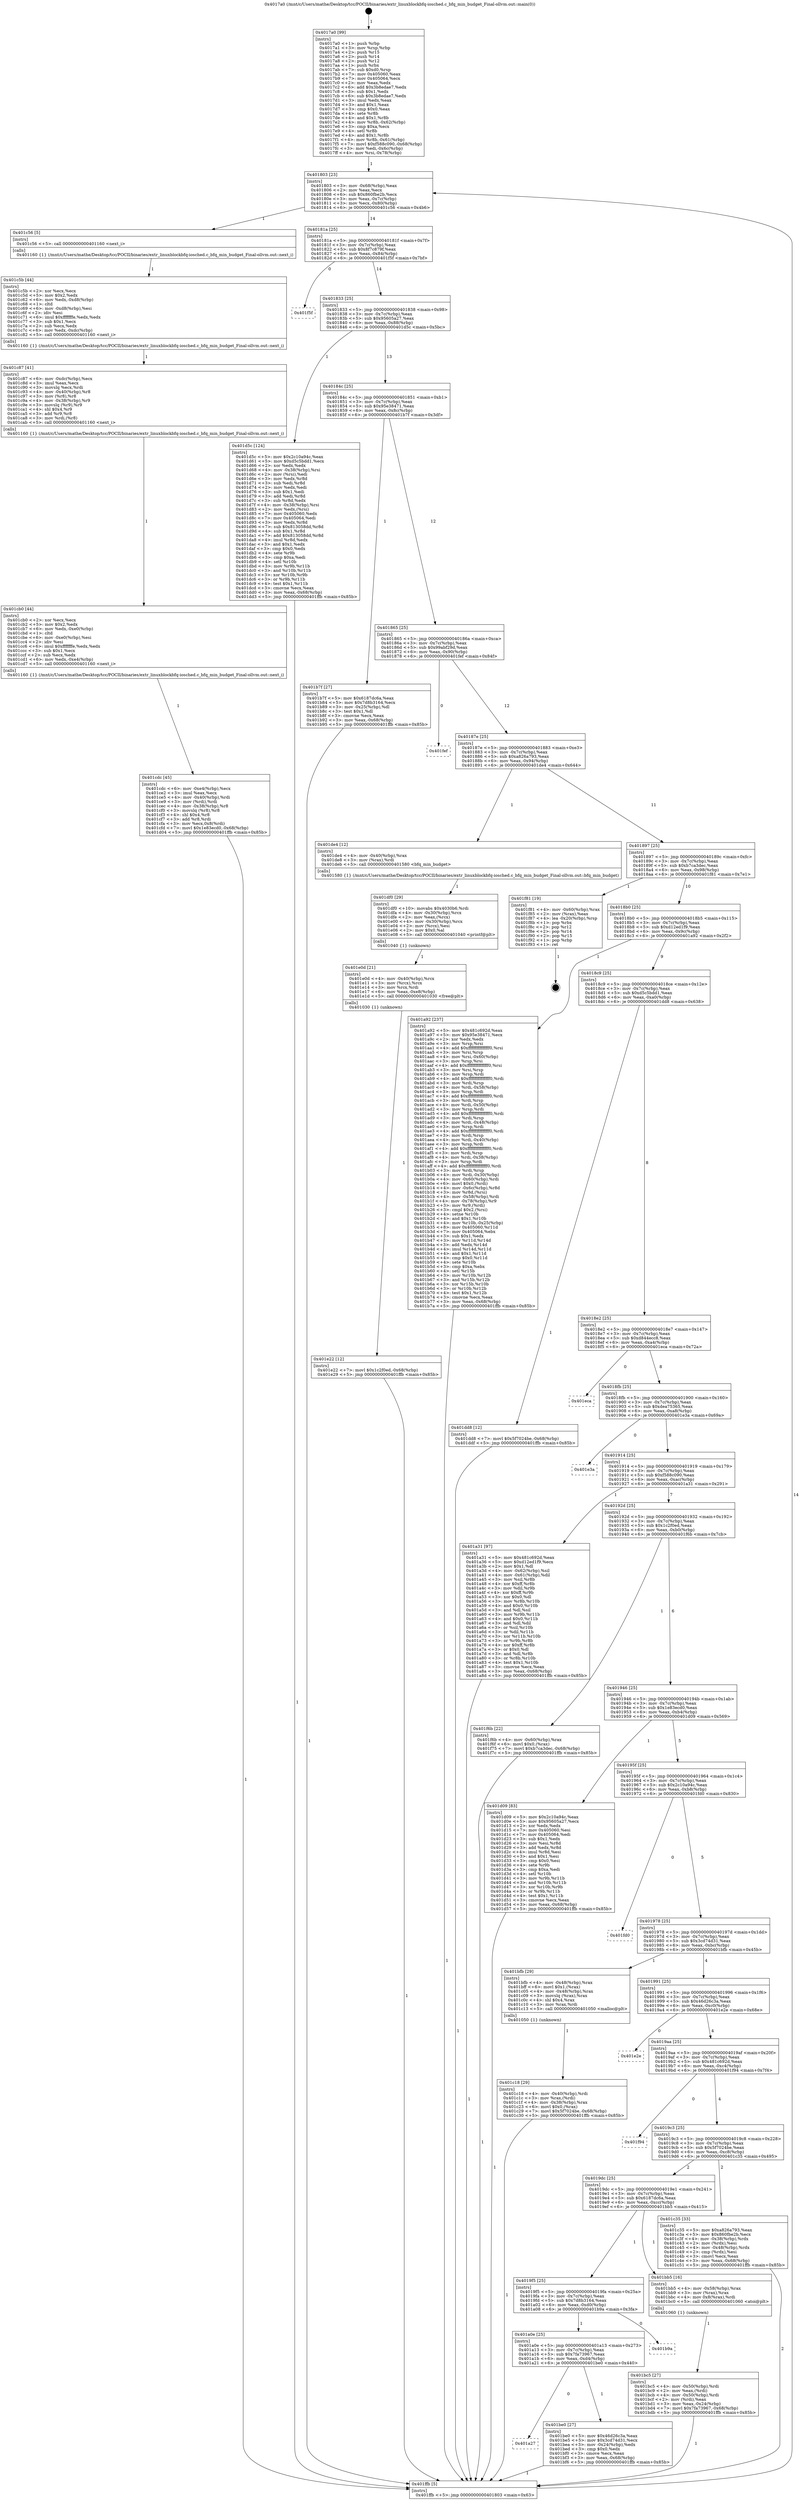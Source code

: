 digraph "0x4017a0" {
  label = "0x4017a0 (/mnt/c/Users/mathe/Desktop/tcc/POCII/binaries/extr_linuxblockbfq-iosched.c_bfq_min_budget_Final-ollvm.out::main(0))"
  labelloc = "t"
  node[shape=record]

  Entry [label="",width=0.3,height=0.3,shape=circle,fillcolor=black,style=filled]
  "0x401803" [label="{
     0x401803 [23]\l
     | [instrs]\l
     &nbsp;&nbsp;0x401803 \<+3\>: mov -0x68(%rbp),%eax\l
     &nbsp;&nbsp;0x401806 \<+2\>: mov %eax,%ecx\l
     &nbsp;&nbsp;0x401808 \<+6\>: sub $0x860fbe2b,%ecx\l
     &nbsp;&nbsp;0x40180e \<+3\>: mov %eax,-0x7c(%rbp)\l
     &nbsp;&nbsp;0x401811 \<+3\>: mov %ecx,-0x80(%rbp)\l
     &nbsp;&nbsp;0x401814 \<+6\>: je 0000000000401c56 \<main+0x4b6\>\l
  }"]
  "0x401c56" [label="{
     0x401c56 [5]\l
     | [instrs]\l
     &nbsp;&nbsp;0x401c56 \<+5\>: call 0000000000401160 \<next_i\>\l
     | [calls]\l
     &nbsp;&nbsp;0x401160 \{1\} (/mnt/c/Users/mathe/Desktop/tcc/POCII/binaries/extr_linuxblockbfq-iosched.c_bfq_min_budget_Final-ollvm.out::next_i)\l
  }"]
  "0x40181a" [label="{
     0x40181a [25]\l
     | [instrs]\l
     &nbsp;&nbsp;0x40181a \<+5\>: jmp 000000000040181f \<main+0x7f\>\l
     &nbsp;&nbsp;0x40181f \<+3\>: mov -0x7c(%rbp),%eax\l
     &nbsp;&nbsp;0x401822 \<+5\>: sub $0x8f7c879f,%eax\l
     &nbsp;&nbsp;0x401827 \<+6\>: mov %eax,-0x84(%rbp)\l
     &nbsp;&nbsp;0x40182d \<+6\>: je 0000000000401f5f \<main+0x7bf\>\l
  }"]
  Exit [label="",width=0.3,height=0.3,shape=circle,fillcolor=black,style=filled,peripheries=2]
  "0x401f5f" [label="{
     0x401f5f\l
  }", style=dashed]
  "0x401833" [label="{
     0x401833 [25]\l
     | [instrs]\l
     &nbsp;&nbsp;0x401833 \<+5\>: jmp 0000000000401838 \<main+0x98\>\l
     &nbsp;&nbsp;0x401838 \<+3\>: mov -0x7c(%rbp),%eax\l
     &nbsp;&nbsp;0x40183b \<+5\>: sub $0x95605a27,%eax\l
     &nbsp;&nbsp;0x401840 \<+6\>: mov %eax,-0x88(%rbp)\l
     &nbsp;&nbsp;0x401846 \<+6\>: je 0000000000401d5c \<main+0x5bc\>\l
  }"]
  "0x401e22" [label="{
     0x401e22 [12]\l
     | [instrs]\l
     &nbsp;&nbsp;0x401e22 \<+7\>: movl $0x1c2f0ed,-0x68(%rbp)\l
     &nbsp;&nbsp;0x401e29 \<+5\>: jmp 0000000000401ffb \<main+0x85b\>\l
  }"]
  "0x401d5c" [label="{
     0x401d5c [124]\l
     | [instrs]\l
     &nbsp;&nbsp;0x401d5c \<+5\>: mov $0x2c10a94c,%eax\l
     &nbsp;&nbsp;0x401d61 \<+5\>: mov $0xd5c5bdd1,%ecx\l
     &nbsp;&nbsp;0x401d66 \<+2\>: xor %edx,%edx\l
     &nbsp;&nbsp;0x401d68 \<+4\>: mov -0x38(%rbp),%rsi\l
     &nbsp;&nbsp;0x401d6c \<+2\>: mov (%rsi),%edi\l
     &nbsp;&nbsp;0x401d6e \<+3\>: mov %edx,%r8d\l
     &nbsp;&nbsp;0x401d71 \<+3\>: sub %edi,%r8d\l
     &nbsp;&nbsp;0x401d74 \<+2\>: mov %edx,%edi\l
     &nbsp;&nbsp;0x401d76 \<+3\>: sub $0x1,%edi\l
     &nbsp;&nbsp;0x401d79 \<+3\>: add %edi,%r8d\l
     &nbsp;&nbsp;0x401d7c \<+3\>: sub %r8d,%edx\l
     &nbsp;&nbsp;0x401d7f \<+4\>: mov -0x38(%rbp),%rsi\l
     &nbsp;&nbsp;0x401d83 \<+2\>: mov %edx,(%rsi)\l
     &nbsp;&nbsp;0x401d85 \<+7\>: mov 0x405060,%edx\l
     &nbsp;&nbsp;0x401d8c \<+7\>: mov 0x405064,%edi\l
     &nbsp;&nbsp;0x401d93 \<+3\>: mov %edx,%r8d\l
     &nbsp;&nbsp;0x401d96 \<+7\>: sub $0x813058dd,%r8d\l
     &nbsp;&nbsp;0x401d9d \<+4\>: sub $0x1,%r8d\l
     &nbsp;&nbsp;0x401da1 \<+7\>: add $0x813058dd,%r8d\l
     &nbsp;&nbsp;0x401da8 \<+4\>: imul %r8d,%edx\l
     &nbsp;&nbsp;0x401dac \<+3\>: and $0x1,%edx\l
     &nbsp;&nbsp;0x401daf \<+3\>: cmp $0x0,%edx\l
     &nbsp;&nbsp;0x401db2 \<+4\>: sete %r9b\l
     &nbsp;&nbsp;0x401db6 \<+3\>: cmp $0xa,%edi\l
     &nbsp;&nbsp;0x401db9 \<+4\>: setl %r10b\l
     &nbsp;&nbsp;0x401dbd \<+3\>: mov %r9b,%r11b\l
     &nbsp;&nbsp;0x401dc0 \<+3\>: and %r10b,%r11b\l
     &nbsp;&nbsp;0x401dc3 \<+3\>: xor %r10b,%r9b\l
     &nbsp;&nbsp;0x401dc6 \<+3\>: or %r9b,%r11b\l
     &nbsp;&nbsp;0x401dc9 \<+4\>: test $0x1,%r11b\l
     &nbsp;&nbsp;0x401dcd \<+3\>: cmovne %ecx,%eax\l
     &nbsp;&nbsp;0x401dd0 \<+3\>: mov %eax,-0x68(%rbp)\l
     &nbsp;&nbsp;0x401dd3 \<+5\>: jmp 0000000000401ffb \<main+0x85b\>\l
  }"]
  "0x40184c" [label="{
     0x40184c [25]\l
     | [instrs]\l
     &nbsp;&nbsp;0x40184c \<+5\>: jmp 0000000000401851 \<main+0xb1\>\l
     &nbsp;&nbsp;0x401851 \<+3\>: mov -0x7c(%rbp),%eax\l
     &nbsp;&nbsp;0x401854 \<+5\>: sub $0x95e38471,%eax\l
     &nbsp;&nbsp;0x401859 \<+6\>: mov %eax,-0x8c(%rbp)\l
     &nbsp;&nbsp;0x40185f \<+6\>: je 0000000000401b7f \<main+0x3df\>\l
  }"]
  "0x401e0d" [label="{
     0x401e0d [21]\l
     | [instrs]\l
     &nbsp;&nbsp;0x401e0d \<+4\>: mov -0x40(%rbp),%rcx\l
     &nbsp;&nbsp;0x401e11 \<+3\>: mov (%rcx),%rcx\l
     &nbsp;&nbsp;0x401e14 \<+3\>: mov %rcx,%rdi\l
     &nbsp;&nbsp;0x401e17 \<+6\>: mov %eax,-0xe8(%rbp)\l
     &nbsp;&nbsp;0x401e1d \<+5\>: call 0000000000401030 \<free@plt\>\l
     | [calls]\l
     &nbsp;&nbsp;0x401030 \{1\} (unknown)\l
  }"]
  "0x401b7f" [label="{
     0x401b7f [27]\l
     | [instrs]\l
     &nbsp;&nbsp;0x401b7f \<+5\>: mov $0x6187dc6a,%eax\l
     &nbsp;&nbsp;0x401b84 \<+5\>: mov $0x7d8b3164,%ecx\l
     &nbsp;&nbsp;0x401b89 \<+3\>: mov -0x25(%rbp),%dl\l
     &nbsp;&nbsp;0x401b8c \<+3\>: test $0x1,%dl\l
     &nbsp;&nbsp;0x401b8f \<+3\>: cmovne %ecx,%eax\l
     &nbsp;&nbsp;0x401b92 \<+3\>: mov %eax,-0x68(%rbp)\l
     &nbsp;&nbsp;0x401b95 \<+5\>: jmp 0000000000401ffb \<main+0x85b\>\l
  }"]
  "0x401865" [label="{
     0x401865 [25]\l
     | [instrs]\l
     &nbsp;&nbsp;0x401865 \<+5\>: jmp 000000000040186a \<main+0xca\>\l
     &nbsp;&nbsp;0x40186a \<+3\>: mov -0x7c(%rbp),%eax\l
     &nbsp;&nbsp;0x40186d \<+5\>: sub $0x99abf29d,%eax\l
     &nbsp;&nbsp;0x401872 \<+6\>: mov %eax,-0x90(%rbp)\l
     &nbsp;&nbsp;0x401878 \<+6\>: je 0000000000401fef \<main+0x84f\>\l
  }"]
  "0x401df0" [label="{
     0x401df0 [29]\l
     | [instrs]\l
     &nbsp;&nbsp;0x401df0 \<+10\>: movabs $0x4030b6,%rdi\l
     &nbsp;&nbsp;0x401dfa \<+4\>: mov -0x30(%rbp),%rcx\l
     &nbsp;&nbsp;0x401dfe \<+2\>: mov %eax,(%rcx)\l
     &nbsp;&nbsp;0x401e00 \<+4\>: mov -0x30(%rbp),%rcx\l
     &nbsp;&nbsp;0x401e04 \<+2\>: mov (%rcx),%esi\l
     &nbsp;&nbsp;0x401e06 \<+2\>: mov $0x0,%al\l
     &nbsp;&nbsp;0x401e08 \<+5\>: call 0000000000401040 \<printf@plt\>\l
     | [calls]\l
     &nbsp;&nbsp;0x401040 \{1\} (unknown)\l
  }"]
  "0x401fef" [label="{
     0x401fef\l
  }", style=dashed]
  "0x40187e" [label="{
     0x40187e [25]\l
     | [instrs]\l
     &nbsp;&nbsp;0x40187e \<+5\>: jmp 0000000000401883 \<main+0xe3\>\l
     &nbsp;&nbsp;0x401883 \<+3\>: mov -0x7c(%rbp),%eax\l
     &nbsp;&nbsp;0x401886 \<+5\>: sub $0xa826a793,%eax\l
     &nbsp;&nbsp;0x40188b \<+6\>: mov %eax,-0x94(%rbp)\l
     &nbsp;&nbsp;0x401891 \<+6\>: je 0000000000401de4 \<main+0x644\>\l
  }"]
  "0x401cdc" [label="{
     0x401cdc [45]\l
     | [instrs]\l
     &nbsp;&nbsp;0x401cdc \<+6\>: mov -0xe4(%rbp),%ecx\l
     &nbsp;&nbsp;0x401ce2 \<+3\>: imul %eax,%ecx\l
     &nbsp;&nbsp;0x401ce5 \<+4\>: mov -0x40(%rbp),%rdi\l
     &nbsp;&nbsp;0x401ce9 \<+3\>: mov (%rdi),%rdi\l
     &nbsp;&nbsp;0x401cec \<+4\>: mov -0x38(%rbp),%r8\l
     &nbsp;&nbsp;0x401cf0 \<+3\>: movslq (%r8),%r8\l
     &nbsp;&nbsp;0x401cf3 \<+4\>: shl $0x4,%r8\l
     &nbsp;&nbsp;0x401cf7 \<+3\>: add %r8,%rdi\l
     &nbsp;&nbsp;0x401cfa \<+3\>: mov %ecx,0x8(%rdi)\l
     &nbsp;&nbsp;0x401cfd \<+7\>: movl $0x1e83ecd0,-0x68(%rbp)\l
     &nbsp;&nbsp;0x401d04 \<+5\>: jmp 0000000000401ffb \<main+0x85b\>\l
  }"]
  "0x401de4" [label="{
     0x401de4 [12]\l
     | [instrs]\l
     &nbsp;&nbsp;0x401de4 \<+4\>: mov -0x40(%rbp),%rax\l
     &nbsp;&nbsp;0x401de8 \<+3\>: mov (%rax),%rdi\l
     &nbsp;&nbsp;0x401deb \<+5\>: call 0000000000401580 \<bfq_min_budget\>\l
     | [calls]\l
     &nbsp;&nbsp;0x401580 \{1\} (/mnt/c/Users/mathe/Desktop/tcc/POCII/binaries/extr_linuxblockbfq-iosched.c_bfq_min_budget_Final-ollvm.out::bfq_min_budget)\l
  }"]
  "0x401897" [label="{
     0x401897 [25]\l
     | [instrs]\l
     &nbsp;&nbsp;0x401897 \<+5\>: jmp 000000000040189c \<main+0xfc\>\l
     &nbsp;&nbsp;0x40189c \<+3\>: mov -0x7c(%rbp),%eax\l
     &nbsp;&nbsp;0x40189f \<+5\>: sub $0xb7ca3dec,%eax\l
     &nbsp;&nbsp;0x4018a4 \<+6\>: mov %eax,-0x98(%rbp)\l
     &nbsp;&nbsp;0x4018aa \<+6\>: je 0000000000401f81 \<main+0x7e1\>\l
  }"]
  "0x401cb0" [label="{
     0x401cb0 [44]\l
     | [instrs]\l
     &nbsp;&nbsp;0x401cb0 \<+2\>: xor %ecx,%ecx\l
     &nbsp;&nbsp;0x401cb2 \<+5\>: mov $0x2,%edx\l
     &nbsp;&nbsp;0x401cb7 \<+6\>: mov %edx,-0xe0(%rbp)\l
     &nbsp;&nbsp;0x401cbd \<+1\>: cltd\l
     &nbsp;&nbsp;0x401cbe \<+6\>: mov -0xe0(%rbp),%esi\l
     &nbsp;&nbsp;0x401cc4 \<+2\>: idiv %esi\l
     &nbsp;&nbsp;0x401cc6 \<+6\>: imul $0xfffffffe,%edx,%edx\l
     &nbsp;&nbsp;0x401ccc \<+3\>: sub $0x1,%ecx\l
     &nbsp;&nbsp;0x401ccf \<+2\>: sub %ecx,%edx\l
     &nbsp;&nbsp;0x401cd1 \<+6\>: mov %edx,-0xe4(%rbp)\l
     &nbsp;&nbsp;0x401cd7 \<+5\>: call 0000000000401160 \<next_i\>\l
     | [calls]\l
     &nbsp;&nbsp;0x401160 \{1\} (/mnt/c/Users/mathe/Desktop/tcc/POCII/binaries/extr_linuxblockbfq-iosched.c_bfq_min_budget_Final-ollvm.out::next_i)\l
  }"]
  "0x401f81" [label="{
     0x401f81 [19]\l
     | [instrs]\l
     &nbsp;&nbsp;0x401f81 \<+4\>: mov -0x60(%rbp),%rax\l
     &nbsp;&nbsp;0x401f85 \<+2\>: mov (%rax),%eax\l
     &nbsp;&nbsp;0x401f87 \<+4\>: lea -0x20(%rbp),%rsp\l
     &nbsp;&nbsp;0x401f8b \<+1\>: pop %rbx\l
     &nbsp;&nbsp;0x401f8c \<+2\>: pop %r12\l
     &nbsp;&nbsp;0x401f8e \<+2\>: pop %r14\l
     &nbsp;&nbsp;0x401f90 \<+2\>: pop %r15\l
     &nbsp;&nbsp;0x401f92 \<+1\>: pop %rbp\l
     &nbsp;&nbsp;0x401f93 \<+1\>: ret\l
  }"]
  "0x4018b0" [label="{
     0x4018b0 [25]\l
     | [instrs]\l
     &nbsp;&nbsp;0x4018b0 \<+5\>: jmp 00000000004018b5 \<main+0x115\>\l
     &nbsp;&nbsp;0x4018b5 \<+3\>: mov -0x7c(%rbp),%eax\l
     &nbsp;&nbsp;0x4018b8 \<+5\>: sub $0xd12ed1f9,%eax\l
     &nbsp;&nbsp;0x4018bd \<+6\>: mov %eax,-0x9c(%rbp)\l
     &nbsp;&nbsp;0x4018c3 \<+6\>: je 0000000000401a92 \<main+0x2f2\>\l
  }"]
  "0x401c87" [label="{
     0x401c87 [41]\l
     | [instrs]\l
     &nbsp;&nbsp;0x401c87 \<+6\>: mov -0xdc(%rbp),%ecx\l
     &nbsp;&nbsp;0x401c8d \<+3\>: imul %eax,%ecx\l
     &nbsp;&nbsp;0x401c90 \<+3\>: movslq %ecx,%rdi\l
     &nbsp;&nbsp;0x401c93 \<+4\>: mov -0x40(%rbp),%r8\l
     &nbsp;&nbsp;0x401c97 \<+3\>: mov (%r8),%r8\l
     &nbsp;&nbsp;0x401c9a \<+4\>: mov -0x38(%rbp),%r9\l
     &nbsp;&nbsp;0x401c9e \<+3\>: movslq (%r9),%r9\l
     &nbsp;&nbsp;0x401ca1 \<+4\>: shl $0x4,%r9\l
     &nbsp;&nbsp;0x401ca5 \<+3\>: add %r9,%r8\l
     &nbsp;&nbsp;0x401ca8 \<+3\>: mov %rdi,(%r8)\l
     &nbsp;&nbsp;0x401cab \<+5\>: call 0000000000401160 \<next_i\>\l
     | [calls]\l
     &nbsp;&nbsp;0x401160 \{1\} (/mnt/c/Users/mathe/Desktop/tcc/POCII/binaries/extr_linuxblockbfq-iosched.c_bfq_min_budget_Final-ollvm.out::next_i)\l
  }"]
  "0x401a92" [label="{
     0x401a92 [237]\l
     | [instrs]\l
     &nbsp;&nbsp;0x401a92 \<+5\>: mov $0x481c692d,%eax\l
     &nbsp;&nbsp;0x401a97 \<+5\>: mov $0x95e38471,%ecx\l
     &nbsp;&nbsp;0x401a9c \<+2\>: xor %edx,%edx\l
     &nbsp;&nbsp;0x401a9e \<+3\>: mov %rsp,%rsi\l
     &nbsp;&nbsp;0x401aa1 \<+4\>: add $0xfffffffffffffff0,%rsi\l
     &nbsp;&nbsp;0x401aa5 \<+3\>: mov %rsi,%rsp\l
     &nbsp;&nbsp;0x401aa8 \<+4\>: mov %rsi,-0x60(%rbp)\l
     &nbsp;&nbsp;0x401aac \<+3\>: mov %rsp,%rsi\l
     &nbsp;&nbsp;0x401aaf \<+4\>: add $0xfffffffffffffff0,%rsi\l
     &nbsp;&nbsp;0x401ab3 \<+3\>: mov %rsi,%rsp\l
     &nbsp;&nbsp;0x401ab6 \<+3\>: mov %rsp,%rdi\l
     &nbsp;&nbsp;0x401ab9 \<+4\>: add $0xfffffffffffffff0,%rdi\l
     &nbsp;&nbsp;0x401abd \<+3\>: mov %rdi,%rsp\l
     &nbsp;&nbsp;0x401ac0 \<+4\>: mov %rdi,-0x58(%rbp)\l
     &nbsp;&nbsp;0x401ac4 \<+3\>: mov %rsp,%rdi\l
     &nbsp;&nbsp;0x401ac7 \<+4\>: add $0xfffffffffffffff0,%rdi\l
     &nbsp;&nbsp;0x401acb \<+3\>: mov %rdi,%rsp\l
     &nbsp;&nbsp;0x401ace \<+4\>: mov %rdi,-0x50(%rbp)\l
     &nbsp;&nbsp;0x401ad2 \<+3\>: mov %rsp,%rdi\l
     &nbsp;&nbsp;0x401ad5 \<+4\>: add $0xfffffffffffffff0,%rdi\l
     &nbsp;&nbsp;0x401ad9 \<+3\>: mov %rdi,%rsp\l
     &nbsp;&nbsp;0x401adc \<+4\>: mov %rdi,-0x48(%rbp)\l
     &nbsp;&nbsp;0x401ae0 \<+3\>: mov %rsp,%rdi\l
     &nbsp;&nbsp;0x401ae3 \<+4\>: add $0xfffffffffffffff0,%rdi\l
     &nbsp;&nbsp;0x401ae7 \<+3\>: mov %rdi,%rsp\l
     &nbsp;&nbsp;0x401aea \<+4\>: mov %rdi,-0x40(%rbp)\l
     &nbsp;&nbsp;0x401aee \<+3\>: mov %rsp,%rdi\l
     &nbsp;&nbsp;0x401af1 \<+4\>: add $0xfffffffffffffff0,%rdi\l
     &nbsp;&nbsp;0x401af5 \<+3\>: mov %rdi,%rsp\l
     &nbsp;&nbsp;0x401af8 \<+4\>: mov %rdi,-0x38(%rbp)\l
     &nbsp;&nbsp;0x401afc \<+3\>: mov %rsp,%rdi\l
     &nbsp;&nbsp;0x401aff \<+4\>: add $0xfffffffffffffff0,%rdi\l
     &nbsp;&nbsp;0x401b03 \<+3\>: mov %rdi,%rsp\l
     &nbsp;&nbsp;0x401b06 \<+4\>: mov %rdi,-0x30(%rbp)\l
     &nbsp;&nbsp;0x401b0a \<+4\>: mov -0x60(%rbp),%rdi\l
     &nbsp;&nbsp;0x401b0e \<+6\>: movl $0x0,(%rdi)\l
     &nbsp;&nbsp;0x401b14 \<+4\>: mov -0x6c(%rbp),%r8d\l
     &nbsp;&nbsp;0x401b18 \<+3\>: mov %r8d,(%rsi)\l
     &nbsp;&nbsp;0x401b1b \<+4\>: mov -0x58(%rbp),%rdi\l
     &nbsp;&nbsp;0x401b1f \<+4\>: mov -0x78(%rbp),%r9\l
     &nbsp;&nbsp;0x401b23 \<+3\>: mov %r9,(%rdi)\l
     &nbsp;&nbsp;0x401b26 \<+3\>: cmpl $0x2,(%rsi)\l
     &nbsp;&nbsp;0x401b29 \<+4\>: setne %r10b\l
     &nbsp;&nbsp;0x401b2d \<+4\>: and $0x1,%r10b\l
     &nbsp;&nbsp;0x401b31 \<+4\>: mov %r10b,-0x25(%rbp)\l
     &nbsp;&nbsp;0x401b35 \<+8\>: mov 0x405060,%r11d\l
     &nbsp;&nbsp;0x401b3d \<+7\>: mov 0x405064,%ebx\l
     &nbsp;&nbsp;0x401b44 \<+3\>: sub $0x1,%edx\l
     &nbsp;&nbsp;0x401b47 \<+3\>: mov %r11d,%r14d\l
     &nbsp;&nbsp;0x401b4a \<+3\>: add %edx,%r14d\l
     &nbsp;&nbsp;0x401b4d \<+4\>: imul %r14d,%r11d\l
     &nbsp;&nbsp;0x401b51 \<+4\>: and $0x1,%r11d\l
     &nbsp;&nbsp;0x401b55 \<+4\>: cmp $0x0,%r11d\l
     &nbsp;&nbsp;0x401b59 \<+4\>: sete %r10b\l
     &nbsp;&nbsp;0x401b5d \<+3\>: cmp $0xa,%ebx\l
     &nbsp;&nbsp;0x401b60 \<+4\>: setl %r15b\l
     &nbsp;&nbsp;0x401b64 \<+3\>: mov %r10b,%r12b\l
     &nbsp;&nbsp;0x401b67 \<+3\>: and %r15b,%r12b\l
     &nbsp;&nbsp;0x401b6a \<+3\>: xor %r15b,%r10b\l
     &nbsp;&nbsp;0x401b6d \<+3\>: or %r10b,%r12b\l
     &nbsp;&nbsp;0x401b70 \<+4\>: test $0x1,%r12b\l
     &nbsp;&nbsp;0x401b74 \<+3\>: cmovne %ecx,%eax\l
     &nbsp;&nbsp;0x401b77 \<+3\>: mov %eax,-0x68(%rbp)\l
     &nbsp;&nbsp;0x401b7a \<+5\>: jmp 0000000000401ffb \<main+0x85b\>\l
  }"]
  "0x4018c9" [label="{
     0x4018c9 [25]\l
     | [instrs]\l
     &nbsp;&nbsp;0x4018c9 \<+5\>: jmp 00000000004018ce \<main+0x12e\>\l
     &nbsp;&nbsp;0x4018ce \<+3\>: mov -0x7c(%rbp),%eax\l
     &nbsp;&nbsp;0x4018d1 \<+5\>: sub $0xd5c5bdd1,%eax\l
     &nbsp;&nbsp;0x4018d6 \<+6\>: mov %eax,-0xa0(%rbp)\l
     &nbsp;&nbsp;0x4018dc \<+6\>: je 0000000000401dd8 \<main+0x638\>\l
  }"]
  "0x401c5b" [label="{
     0x401c5b [44]\l
     | [instrs]\l
     &nbsp;&nbsp;0x401c5b \<+2\>: xor %ecx,%ecx\l
     &nbsp;&nbsp;0x401c5d \<+5\>: mov $0x2,%edx\l
     &nbsp;&nbsp;0x401c62 \<+6\>: mov %edx,-0xd8(%rbp)\l
     &nbsp;&nbsp;0x401c68 \<+1\>: cltd\l
     &nbsp;&nbsp;0x401c69 \<+6\>: mov -0xd8(%rbp),%esi\l
     &nbsp;&nbsp;0x401c6f \<+2\>: idiv %esi\l
     &nbsp;&nbsp;0x401c71 \<+6\>: imul $0xfffffffe,%edx,%edx\l
     &nbsp;&nbsp;0x401c77 \<+3\>: sub $0x1,%ecx\l
     &nbsp;&nbsp;0x401c7a \<+2\>: sub %ecx,%edx\l
     &nbsp;&nbsp;0x401c7c \<+6\>: mov %edx,-0xdc(%rbp)\l
     &nbsp;&nbsp;0x401c82 \<+5\>: call 0000000000401160 \<next_i\>\l
     | [calls]\l
     &nbsp;&nbsp;0x401160 \{1\} (/mnt/c/Users/mathe/Desktop/tcc/POCII/binaries/extr_linuxblockbfq-iosched.c_bfq_min_budget_Final-ollvm.out::next_i)\l
  }"]
  "0x401dd8" [label="{
     0x401dd8 [12]\l
     | [instrs]\l
     &nbsp;&nbsp;0x401dd8 \<+7\>: movl $0x5f7024be,-0x68(%rbp)\l
     &nbsp;&nbsp;0x401ddf \<+5\>: jmp 0000000000401ffb \<main+0x85b\>\l
  }"]
  "0x4018e2" [label="{
     0x4018e2 [25]\l
     | [instrs]\l
     &nbsp;&nbsp;0x4018e2 \<+5\>: jmp 00000000004018e7 \<main+0x147\>\l
     &nbsp;&nbsp;0x4018e7 \<+3\>: mov -0x7c(%rbp),%eax\l
     &nbsp;&nbsp;0x4018ea \<+5\>: sub $0xd844ecc8,%eax\l
     &nbsp;&nbsp;0x4018ef \<+6\>: mov %eax,-0xa4(%rbp)\l
     &nbsp;&nbsp;0x4018f5 \<+6\>: je 0000000000401eca \<main+0x72a\>\l
  }"]
  "0x401c18" [label="{
     0x401c18 [29]\l
     | [instrs]\l
     &nbsp;&nbsp;0x401c18 \<+4\>: mov -0x40(%rbp),%rdi\l
     &nbsp;&nbsp;0x401c1c \<+3\>: mov %rax,(%rdi)\l
     &nbsp;&nbsp;0x401c1f \<+4\>: mov -0x38(%rbp),%rax\l
     &nbsp;&nbsp;0x401c23 \<+6\>: movl $0x0,(%rax)\l
     &nbsp;&nbsp;0x401c29 \<+7\>: movl $0x5f7024be,-0x68(%rbp)\l
     &nbsp;&nbsp;0x401c30 \<+5\>: jmp 0000000000401ffb \<main+0x85b\>\l
  }"]
  "0x401eca" [label="{
     0x401eca\l
  }", style=dashed]
  "0x4018fb" [label="{
     0x4018fb [25]\l
     | [instrs]\l
     &nbsp;&nbsp;0x4018fb \<+5\>: jmp 0000000000401900 \<main+0x160\>\l
     &nbsp;&nbsp;0x401900 \<+3\>: mov -0x7c(%rbp),%eax\l
     &nbsp;&nbsp;0x401903 \<+5\>: sub $0xdea75365,%eax\l
     &nbsp;&nbsp;0x401908 \<+6\>: mov %eax,-0xa8(%rbp)\l
     &nbsp;&nbsp;0x40190e \<+6\>: je 0000000000401e3a \<main+0x69a\>\l
  }"]
  "0x401a27" [label="{
     0x401a27\l
  }", style=dashed]
  "0x401e3a" [label="{
     0x401e3a\l
  }", style=dashed]
  "0x401914" [label="{
     0x401914 [25]\l
     | [instrs]\l
     &nbsp;&nbsp;0x401914 \<+5\>: jmp 0000000000401919 \<main+0x179\>\l
     &nbsp;&nbsp;0x401919 \<+3\>: mov -0x7c(%rbp),%eax\l
     &nbsp;&nbsp;0x40191c \<+5\>: sub $0xf588c090,%eax\l
     &nbsp;&nbsp;0x401921 \<+6\>: mov %eax,-0xac(%rbp)\l
     &nbsp;&nbsp;0x401927 \<+6\>: je 0000000000401a31 \<main+0x291\>\l
  }"]
  "0x401be0" [label="{
     0x401be0 [27]\l
     | [instrs]\l
     &nbsp;&nbsp;0x401be0 \<+5\>: mov $0x46d26c3a,%eax\l
     &nbsp;&nbsp;0x401be5 \<+5\>: mov $0x3cd74d31,%ecx\l
     &nbsp;&nbsp;0x401bea \<+3\>: mov -0x24(%rbp),%edx\l
     &nbsp;&nbsp;0x401bed \<+3\>: cmp $0x0,%edx\l
     &nbsp;&nbsp;0x401bf0 \<+3\>: cmove %ecx,%eax\l
     &nbsp;&nbsp;0x401bf3 \<+3\>: mov %eax,-0x68(%rbp)\l
     &nbsp;&nbsp;0x401bf6 \<+5\>: jmp 0000000000401ffb \<main+0x85b\>\l
  }"]
  "0x401a31" [label="{
     0x401a31 [97]\l
     | [instrs]\l
     &nbsp;&nbsp;0x401a31 \<+5\>: mov $0x481c692d,%eax\l
     &nbsp;&nbsp;0x401a36 \<+5\>: mov $0xd12ed1f9,%ecx\l
     &nbsp;&nbsp;0x401a3b \<+2\>: mov $0x1,%dl\l
     &nbsp;&nbsp;0x401a3d \<+4\>: mov -0x62(%rbp),%sil\l
     &nbsp;&nbsp;0x401a41 \<+4\>: mov -0x61(%rbp),%dil\l
     &nbsp;&nbsp;0x401a45 \<+3\>: mov %sil,%r8b\l
     &nbsp;&nbsp;0x401a48 \<+4\>: xor $0xff,%r8b\l
     &nbsp;&nbsp;0x401a4c \<+3\>: mov %dil,%r9b\l
     &nbsp;&nbsp;0x401a4f \<+4\>: xor $0xff,%r9b\l
     &nbsp;&nbsp;0x401a53 \<+3\>: xor $0x0,%dl\l
     &nbsp;&nbsp;0x401a56 \<+3\>: mov %r8b,%r10b\l
     &nbsp;&nbsp;0x401a59 \<+4\>: and $0x0,%r10b\l
     &nbsp;&nbsp;0x401a5d \<+3\>: and %dl,%sil\l
     &nbsp;&nbsp;0x401a60 \<+3\>: mov %r9b,%r11b\l
     &nbsp;&nbsp;0x401a63 \<+4\>: and $0x0,%r11b\l
     &nbsp;&nbsp;0x401a67 \<+3\>: and %dl,%dil\l
     &nbsp;&nbsp;0x401a6a \<+3\>: or %sil,%r10b\l
     &nbsp;&nbsp;0x401a6d \<+3\>: or %dil,%r11b\l
     &nbsp;&nbsp;0x401a70 \<+3\>: xor %r11b,%r10b\l
     &nbsp;&nbsp;0x401a73 \<+3\>: or %r9b,%r8b\l
     &nbsp;&nbsp;0x401a76 \<+4\>: xor $0xff,%r8b\l
     &nbsp;&nbsp;0x401a7a \<+3\>: or $0x0,%dl\l
     &nbsp;&nbsp;0x401a7d \<+3\>: and %dl,%r8b\l
     &nbsp;&nbsp;0x401a80 \<+3\>: or %r8b,%r10b\l
     &nbsp;&nbsp;0x401a83 \<+4\>: test $0x1,%r10b\l
     &nbsp;&nbsp;0x401a87 \<+3\>: cmovne %ecx,%eax\l
     &nbsp;&nbsp;0x401a8a \<+3\>: mov %eax,-0x68(%rbp)\l
     &nbsp;&nbsp;0x401a8d \<+5\>: jmp 0000000000401ffb \<main+0x85b\>\l
  }"]
  "0x40192d" [label="{
     0x40192d [25]\l
     | [instrs]\l
     &nbsp;&nbsp;0x40192d \<+5\>: jmp 0000000000401932 \<main+0x192\>\l
     &nbsp;&nbsp;0x401932 \<+3\>: mov -0x7c(%rbp),%eax\l
     &nbsp;&nbsp;0x401935 \<+5\>: sub $0x1c2f0ed,%eax\l
     &nbsp;&nbsp;0x40193a \<+6\>: mov %eax,-0xb0(%rbp)\l
     &nbsp;&nbsp;0x401940 \<+6\>: je 0000000000401f6b \<main+0x7cb\>\l
  }"]
  "0x401ffb" [label="{
     0x401ffb [5]\l
     | [instrs]\l
     &nbsp;&nbsp;0x401ffb \<+5\>: jmp 0000000000401803 \<main+0x63\>\l
  }"]
  "0x4017a0" [label="{
     0x4017a0 [99]\l
     | [instrs]\l
     &nbsp;&nbsp;0x4017a0 \<+1\>: push %rbp\l
     &nbsp;&nbsp;0x4017a1 \<+3\>: mov %rsp,%rbp\l
     &nbsp;&nbsp;0x4017a4 \<+2\>: push %r15\l
     &nbsp;&nbsp;0x4017a6 \<+2\>: push %r14\l
     &nbsp;&nbsp;0x4017a8 \<+2\>: push %r12\l
     &nbsp;&nbsp;0x4017aa \<+1\>: push %rbx\l
     &nbsp;&nbsp;0x4017ab \<+7\>: sub $0xd0,%rsp\l
     &nbsp;&nbsp;0x4017b2 \<+7\>: mov 0x405060,%eax\l
     &nbsp;&nbsp;0x4017b9 \<+7\>: mov 0x405064,%ecx\l
     &nbsp;&nbsp;0x4017c0 \<+2\>: mov %eax,%edx\l
     &nbsp;&nbsp;0x4017c2 \<+6\>: add $0x3b8edae7,%edx\l
     &nbsp;&nbsp;0x4017c8 \<+3\>: sub $0x1,%edx\l
     &nbsp;&nbsp;0x4017cb \<+6\>: sub $0x3b8edae7,%edx\l
     &nbsp;&nbsp;0x4017d1 \<+3\>: imul %edx,%eax\l
     &nbsp;&nbsp;0x4017d4 \<+3\>: and $0x1,%eax\l
     &nbsp;&nbsp;0x4017d7 \<+3\>: cmp $0x0,%eax\l
     &nbsp;&nbsp;0x4017da \<+4\>: sete %r8b\l
     &nbsp;&nbsp;0x4017de \<+4\>: and $0x1,%r8b\l
     &nbsp;&nbsp;0x4017e2 \<+4\>: mov %r8b,-0x62(%rbp)\l
     &nbsp;&nbsp;0x4017e6 \<+3\>: cmp $0xa,%ecx\l
     &nbsp;&nbsp;0x4017e9 \<+4\>: setl %r8b\l
     &nbsp;&nbsp;0x4017ed \<+4\>: and $0x1,%r8b\l
     &nbsp;&nbsp;0x4017f1 \<+4\>: mov %r8b,-0x61(%rbp)\l
     &nbsp;&nbsp;0x4017f5 \<+7\>: movl $0xf588c090,-0x68(%rbp)\l
     &nbsp;&nbsp;0x4017fc \<+3\>: mov %edi,-0x6c(%rbp)\l
     &nbsp;&nbsp;0x4017ff \<+4\>: mov %rsi,-0x78(%rbp)\l
  }"]
  "0x401a0e" [label="{
     0x401a0e [25]\l
     | [instrs]\l
     &nbsp;&nbsp;0x401a0e \<+5\>: jmp 0000000000401a13 \<main+0x273\>\l
     &nbsp;&nbsp;0x401a13 \<+3\>: mov -0x7c(%rbp),%eax\l
     &nbsp;&nbsp;0x401a16 \<+5\>: sub $0x7fa73967,%eax\l
     &nbsp;&nbsp;0x401a1b \<+6\>: mov %eax,-0xd4(%rbp)\l
     &nbsp;&nbsp;0x401a21 \<+6\>: je 0000000000401be0 \<main+0x440\>\l
  }"]
  "0x401b9a" [label="{
     0x401b9a\l
  }", style=dashed]
  "0x401f6b" [label="{
     0x401f6b [22]\l
     | [instrs]\l
     &nbsp;&nbsp;0x401f6b \<+4\>: mov -0x60(%rbp),%rax\l
     &nbsp;&nbsp;0x401f6f \<+6\>: movl $0x0,(%rax)\l
     &nbsp;&nbsp;0x401f75 \<+7\>: movl $0xb7ca3dec,-0x68(%rbp)\l
     &nbsp;&nbsp;0x401f7c \<+5\>: jmp 0000000000401ffb \<main+0x85b\>\l
  }"]
  "0x401946" [label="{
     0x401946 [25]\l
     | [instrs]\l
     &nbsp;&nbsp;0x401946 \<+5\>: jmp 000000000040194b \<main+0x1ab\>\l
     &nbsp;&nbsp;0x40194b \<+3\>: mov -0x7c(%rbp),%eax\l
     &nbsp;&nbsp;0x40194e \<+5\>: sub $0x1e83ecd0,%eax\l
     &nbsp;&nbsp;0x401953 \<+6\>: mov %eax,-0xb4(%rbp)\l
     &nbsp;&nbsp;0x401959 \<+6\>: je 0000000000401d09 \<main+0x569\>\l
  }"]
  "0x401bc5" [label="{
     0x401bc5 [27]\l
     | [instrs]\l
     &nbsp;&nbsp;0x401bc5 \<+4\>: mov -0x50(%rbp),%rdi\l
     &nbsp;&nbsp;0x401bc9 \<+2\>: mov %eax,(%rdi)\l
     &nbsp;&nbsp;0x401bcb \<+4\>: mov -0x50(%rbp),%rdi\l
     &nbsp;&nbsp;0x401bcf \<+2\>: mov (%rdi),%eax\l
     &nbsp;&nbsp;0x401bd1 \<+3\>: mov %eax,-0x24(%rbp)\l
     &nbsp;&nbsp;0x401bd4 \<+7\>: movl $0x7fa73967,-0x68(%rbp)\l
     &nbsp;&nbsp;0x401bdb \<+5\>: jmp 0000000000401ffb \<main+0x85b\>\l
  }"]
  "0x401d09" [label="{
     0x401d09 [83]\l
     | [instrs]\l
     &nbsp;&nbsp;0x401d09 \<+5\>: mov $0x2c10a94c,%eax\l
     &nbsp;&nbsp;0x401d0e \<+5\>: mov $0x95605a27,%ecx\l
     &nbsp;&nbsp;0x401d13 \<+2\>: xor %edx,%edx\l
     &nbsp;&nbsp;0x401d15 \<+7\>: mov 0x405060,%esi\l
     &nbsp;&nbsp;0x401d1c \<+7\>: mov 0x405064,%edi\l
     &nbsp;&nbsp;0x401d23 \<+3\>: sub $0x1,%edx\l
     &nbsp;&nbsp;0x401d26 \<+3\>: mov %esi,%r8d\l
     &nbsp;&nbsp;0x401d29 \<+3\>: add %edx,%r8d\l
     &nbsp;&nbsp;0x401d2c \<+4\>: imul %r8d,%esi\l
     &nbsp;&nbsp;0x401d30 \<+3\>: and $0x1,%esi\l
     &nbsp;&nbsp;0x401d33 \<+3\>: cmp $0x0,%esi\l
     &nbsp;&nbsp;0x401d36 \<+4\>: sete %r9b\l
     &nbsp;&nbsp;0x401d3a \<+3\>: cmp $0xa,%edi\l
     &nbsp;&nbsp;0x401d3d \<+4\>: setl %r10b\l
     &nbsp;&nbsp;0x401d41 \<+3\>: mov %r9b,%r11b\l
     &nbsp;&nbsp;0x401d44 \<+3\>: and %r10b,%r11b\l
     &nbsp;&nbsp;0x401d47 \<+3\>: xor %r10b,%r9b\l
     &nbsp;&nbsp;0x401d4a \<+3\>: or %r9b,%r11b\l
     &nbsp;&nbsp;0x401d4d \<+4\>: test $0x1,%r11b\l
     &nbsp;&nbsp;0x401d51 \<+3\>: cmovne %ecx,%eax\l
     &nbsp;&nbsp;0x401d54 \<+3\>: mov %eax,-0x68(%rbp)\l
     &nbsp;&nbsp;0x401d57 \<+5\>: jmp 0000000000401ffb \<main+0x85b\>\l
  }"]
  "0x40195f" [label="{
     0x40195f [25]\l
     | [instrs]\l
     &nbsp;&nbsp;0x40195f \<+5\>: jmp 0000000000401964 \<main+0x1c4\>\l
     &nbsp;&nbsp;0x401964 \<+3\>: mov -0x7c(%rbp),%eax\l
     &nbsp;&nbsp;0x401967 \<+5\>: sub $0x2c10a94c,%eax\l
     &nbsp;&nbsp;0x40196c \<+6\>: mov %eax,-0xb8(%rbp)\l
     &nbsp;&nbsp;0x401972 \<+6\>: je 0000000000401fd0 \<main+0x830\>\l
  }"]
  "0x4019f5" [label="{
     0x4019f5 [25]\l
     | [instrs]\l
     &nbsp;&nbsp;0x4019f5 \<+5\>: jmp 00000000004019fa \<main+0x25a\>\l
     &nbsp;&nbsp;0x4019fa \<+3\>: mov -0x7c(%rbp),%eax\l
     &nbsp;&nbsp;0x4019fd \<+5\>: sub $0x7d8b3164,%eax\l
     &nbsp;&nbsp;0x401a02 \<+6\>: mov %eax,-0xd0(%rbp)\l
     &nbsp;&nbsp;0x401a08 \<+6\>: je 0000000000401b9a \<main+0x3fa\>\l
  }"]
  "0x401fd0" [label="{
     0x401fd0\l
  }", style=dashed]
  "0x401978" [label="{
     0x401978 [25]\l
     | [instrs]\l
     &nbsp;&nbsp;0x401978 \<+5\>: jmp 000000000040197d \<main+0x1dd\>\l
     &nbsp;&nbsp;0x40197d \<+3\>: mov -0x7c(%rbp),%eax\l
     &nbsp;&nbsp;0x401980 \<+5\>: sub $0x3cd74d31,%eax\l
     &nbsp;&nbsp;0x401985 \<+6\>: mov %eax,-0xbc(%rbp)\l
     &nbsp;&nbsp;0x40198b \<+6\>: je 0000000000401bfb \<main+0x45b\>\l
  }"]
  "0x401bb5" [label="{
     0x401bb5 [16]\l
     | [instrs]\l
     &nbsp;&nbsp;0x401bb5 \<+4\>: mov -0x58(%rbp),%rax\l
     &nbsp;&nbsp;0x401bb9 \<+3\>: mov (%rax),%rax\l
     &nbsp;&nbsp;0x401bbc \<+4\>: mov 0x8(%rax),%rdi\l
     &nbsp;&nbsp;0x401bc0 \<+5\>: call 0000000000401060 \<atoi@plt\>\l
     | [calls]\l
     &nbsp;&nbsp;0x401060 \{1\} (unknown)\l
  }"]
  "0x401bfb" [label="{
     0x401bfb [29]\l
     | [instrs]\l
     &nbsp;&nbsp;0x401bfb \<+4\>: mov -0x48(%rbp),%rax\l
     &nbsp;&nbsp;0x401bff \<+6\>: movl $0x1,(%rax)\l
     &nbsp;&nbsp;0x401c05 \<+4\>: mov -0x48(%rbp),%rax\l
     &nbsp;&nbsp;0x401c09 \<+3\>: movslq (%rax),%rax\l
     &nbsp;&nbsp;0x401c0c \<+4\>: shl $0x4,%rax\l
     &nbsp;&nbsp;0x401c10 \<+3\>: mov %rax,%rdi\l
     &nbsp;&nbsp;0x401c13 \<+5\>: call 0000000000401050 \<malloc@plt\>\l
     | [calls]\l
     &nbsp;&nbsp;0x401050 \{1\} (unknown)\l
  }"]
  "0x401991" [label="{
     0x401991 [25]\l
     | [instrs]\l
     &nbsp;&nbsp;0x401991 \<+5\>: jmp 0000000000401996 \<main+0x1f6\>\l
     &nbsp;&nbsp;0x401996 \<+3\>: mov -0x7c(%rbp),%eax\l
     &nbsp;&nbsp;0x401999 \<+5\>: sub $0x46d26c3a,%eax\l
     &nbsp;&nbsp;0x40199e \<+6\>: mov %eax,-0xc0(%rbp)\l
     &nbsp;&nbsp;0x4019a4 \<+6\>: je 0000000000401e2e \<main+0x68e\>\l
  }"]
  "0x4019dc" [label="{
     0x4019dc [25]\l
     | [instrs]\l
     &nbsp;&nbsp;0x4019dc \<+5\>: jmp 00000000004019e1 \<main+0x241\>\l
     &nbsp;&nbsp;0x4019e1 \<+3\>: mov -0x7c(%rbp),%eax\l
     &nbsp;&nbsp;0x4019e4 \<+5\>: sub $0x6187dc6a,%eax\l
     &nbsp;&nbsp;0x4019e9 \<+6\>: mov %eax,-0xcc(%rbp)\l
     &nbsp;&nbsp;0x4019ef \<+6\>: je 0000000000401bb5 \<main+0x415\>\l
  }"]
  "0x401e2e" [label="{
     0x401e2e\l
  }", style=dashed]
  "0x4019aa" [label="{
     0x4019aa [25]\l
     | [instrs]\l
     &nbsp;&nbsp;0x4019aa \<+5\>: jmp 00000000004019af \<main+0x20f\>\l
     &nbsp;&nbsp;0x4019af \<+3\>: mov -0x7c(%rbp),%eax\l
     &nbsp;&nbsp;0x4019b2 \<+5\>: sub $0x481c692d,%eax\l
     &nbsp;&nbsp;0x4019b7 \<+6\>: mov %eax,-0xc4(%rbp)\l
     &nbsp;&nbsp;0x4019bd \<+6\>: je 0000000000401f94 \<main+0x7f4\>\l
  }"]
  "0x401c35" [label="{
     0x401c35 [33]\l
     | [instrs]\l
     &nbsp;&nbsp;0x401c35 \<+5\>: mov $0xa826a793,%eax\l
     &nbsp;&nbsp;0x401c3a \<+5\>: mov $0x860fbe2b,%ecx\l
     &nbsp;&nbsp;0x401c3f \<+4\>: mov -0x38(%rbp),%rdx\l
     &nbsp;&nbsp;0x401c43 \<+2\>: mov (%rdx),%esi\l
     &nbsp;&nbsp;0x401c45 \<+4\>: mov -0x48(%rbp),%rdx\l
     &nbsp;&nbsp;0x401c49 \<+2\>: cmp (%rdx),%esi\l
     &nbsp;&nbsp;0x401c4b \<+3\>: cmovl %ecx,%eax\l
     &nbsp;&nbsp;0x401c4e \<+3\>: mov %eax,-0x68(%rbp)\l
     &nbsp;&nbsp;0x401c51 \<+5\>: jmp 0000000000401ffb \<main+0x85b\>\l
  }"]
  "0x401f94" [label="{
     0x401f94\l
  }", style=dashed]
  "0x4019c3" [label="{
     0x4019c3 [25]\l
     | [instrs]\l
     &nbsp;&nbsp;0x4019c3 \<+5\>: jmp 00000000004019c8 \<main+0x228\>\l
     &nbsp;&nbsp;0x4019c8 \<+3\>: mov -0x7c(%rbp),%eax\l
     &nbsp;&nbsp;0x4019cb \<+5\>: sub $0x5f7024be,%eax\l
     &nbsp;&nbsp;0x4019d0 \<+6\>: mov %eax,-0xc8(%rbp)\l
     &nbsp;&nbsp;0x4019d6 \<+6\>: je 0000000000401c35 \<main+0x495\>\l
  }"]
  Entry -> "0x4017a0" [label=" 1"]
  "0x401803" -> "0x401c56" [label=" 1"]
  "0x401803" -> "0x40181a" [label=" 14"]
  "0x401f81" -> Exit [label=" 1"]
  "0x40181a" -> "0x401f5f" [label=" 0"]
  "0x40181a" -> "0x401833" [label=" 14"]
  "0x401f6b" -> "0x401ffb" [label=" 1"]
  "0x401833" -> "0x401d5c" [label=" 1"]
  "0x401833" -> "0x40184c" [label=" 13"]
  "0x401e22" -> "0x401ffb" [label=" 1"]
  "0x40184c" -> "0x401b7f" [label=" 1"]
  "0x40184c" -> "0x401865" [label=" 12"]
  "0x401e0d" -> "0x401e22" [label=" 1"]
  "0x401865" -> "0x401fef" [label=" 0"]
  "0x401865" -> "0x40187e" [label=" 12"]
  "0x401df0" -> "0x401e0d" [label=" 1"]
  "0x40187e" -> "0x401de4" [label=" 1"]
  "0x40187e" -> "0x401897" [label=" 11"]
  "0x401de4" -> "0x401df0" [label=" 1"]
  "0x401897" -> "0x401f81" [label=" 1"]
  "0x401897" -> "0x4018b0" [label=" 10"]
  "0x401dd8" -> "0x401ffb" [label=" 1"]
  "0x4018b0" -> "0x401a92" [label=" 1"]
  "0x4018b0" -> "0x4018c9" [label=" 9"]
  "0x401d5c" -> "0x401ffb" [label=" 1"]
  "0x4018c9" -> "0x401dd8" [label=" 1"]
  "0x4018c9" -> "0x4018e2" [label=" 8"]
  "0x401d09" -> "0x401ffb" [label=" 1"]
  "0x4018e2" -> "0x401eca" [label=" 0"]
  "0x4018e2" -> "0x4018fb" [label=" 8"]
  "0x401cdc" -> "0x401ffb" [label=" 1"]
  "0x4018fb" -> "0x401e3a" [label=" 0"]
  "0x4018fb" -> "0x401914" [label=" 8"]
  "0x401cb0" -> "0x401cdc" [label=" 1"]
  "0x401914" -> "0x401a31" [label=" 1"]
  "0x401914" -> "0x40192d" [label=" 7"]
  "0x401a31" -> "0x401ffb" [label=" 1"]
  "0x4017a0" -> "0x401803" [label=" 1"]
  "0x401ffb" -> "0x401803" [label=" 14"]
  "0x401c87" -> "0x401cb0" [label=" 1"]
  "0x401a92" -> "0x401ffb" [label=" 1"]
  "0x401b7f" -> "0x401ffb" [label=" 1"]
  "0x401c56" -> "0x401c5b" [label=" 1"]
  "0x40192d" -> "0x401f6b" [label=" 1"]
  "0x40192d" -> "0x401946" [label=" 6"]
  "0x401c35" -> "0x401ffb" [label=" 2"]
  "0x401946" -> "0x401d09" [label=" 1"]
  "0x401946" -> "0x40195f" [label=" 5"]
  "0x401bfb" -> "0x401c18" [label=" 1"]
  "0x40195f" -> "0x401fd0" [label=" 0"]
  "0x40195f" -> "0x401978" [label=" 5"]
  "0x401be0" -> "0x401ffb" [label=" 1"]
  "0x401978" -> "0x401bfb" [label=" 1"]
  "0x401978" -> "0x401991" [label=" 4"]
  "0x401a0e" -> "0x401a27" [label=" 0"]
  "0x401991" -> "0x401e2e" [label=" 0"]
  "0x401991" -> "0x4019aa" [label=" 4"]
  "0x401c5b" -> "0x401c87" [label=" 1"]
  "0x4019aa" -> "0x401f94" [label=" 0"]
  "0x4019aa" -> "0x4019c3" [label=" 4"]
  "0x4019f5" -> "0x401a0e" [label=" 1"]
  "0x4019c3" -> "0x401c35" [label=" 2"]
  "0x4019c3" -> "0x4019dc" [label=" 2"]
  "0x401a0e" -> "0x401be0" [label=" 1"]
  "0x4019dc" -> "0x401bb5" [label=" 1"]
  "0x4019dc" -> "0x4019f5" [label=" 1"]
  "0x401bb5" -> "0x401bc5" [label=" 1"]
  "0x401bc5" -> "0x401ffb" [label=" 1"]
  "0x401c18" -> "0x401ffb" [label=" 1"]
  "0x4019f5" -> "0x401b9a" [label=" 0"]
}
